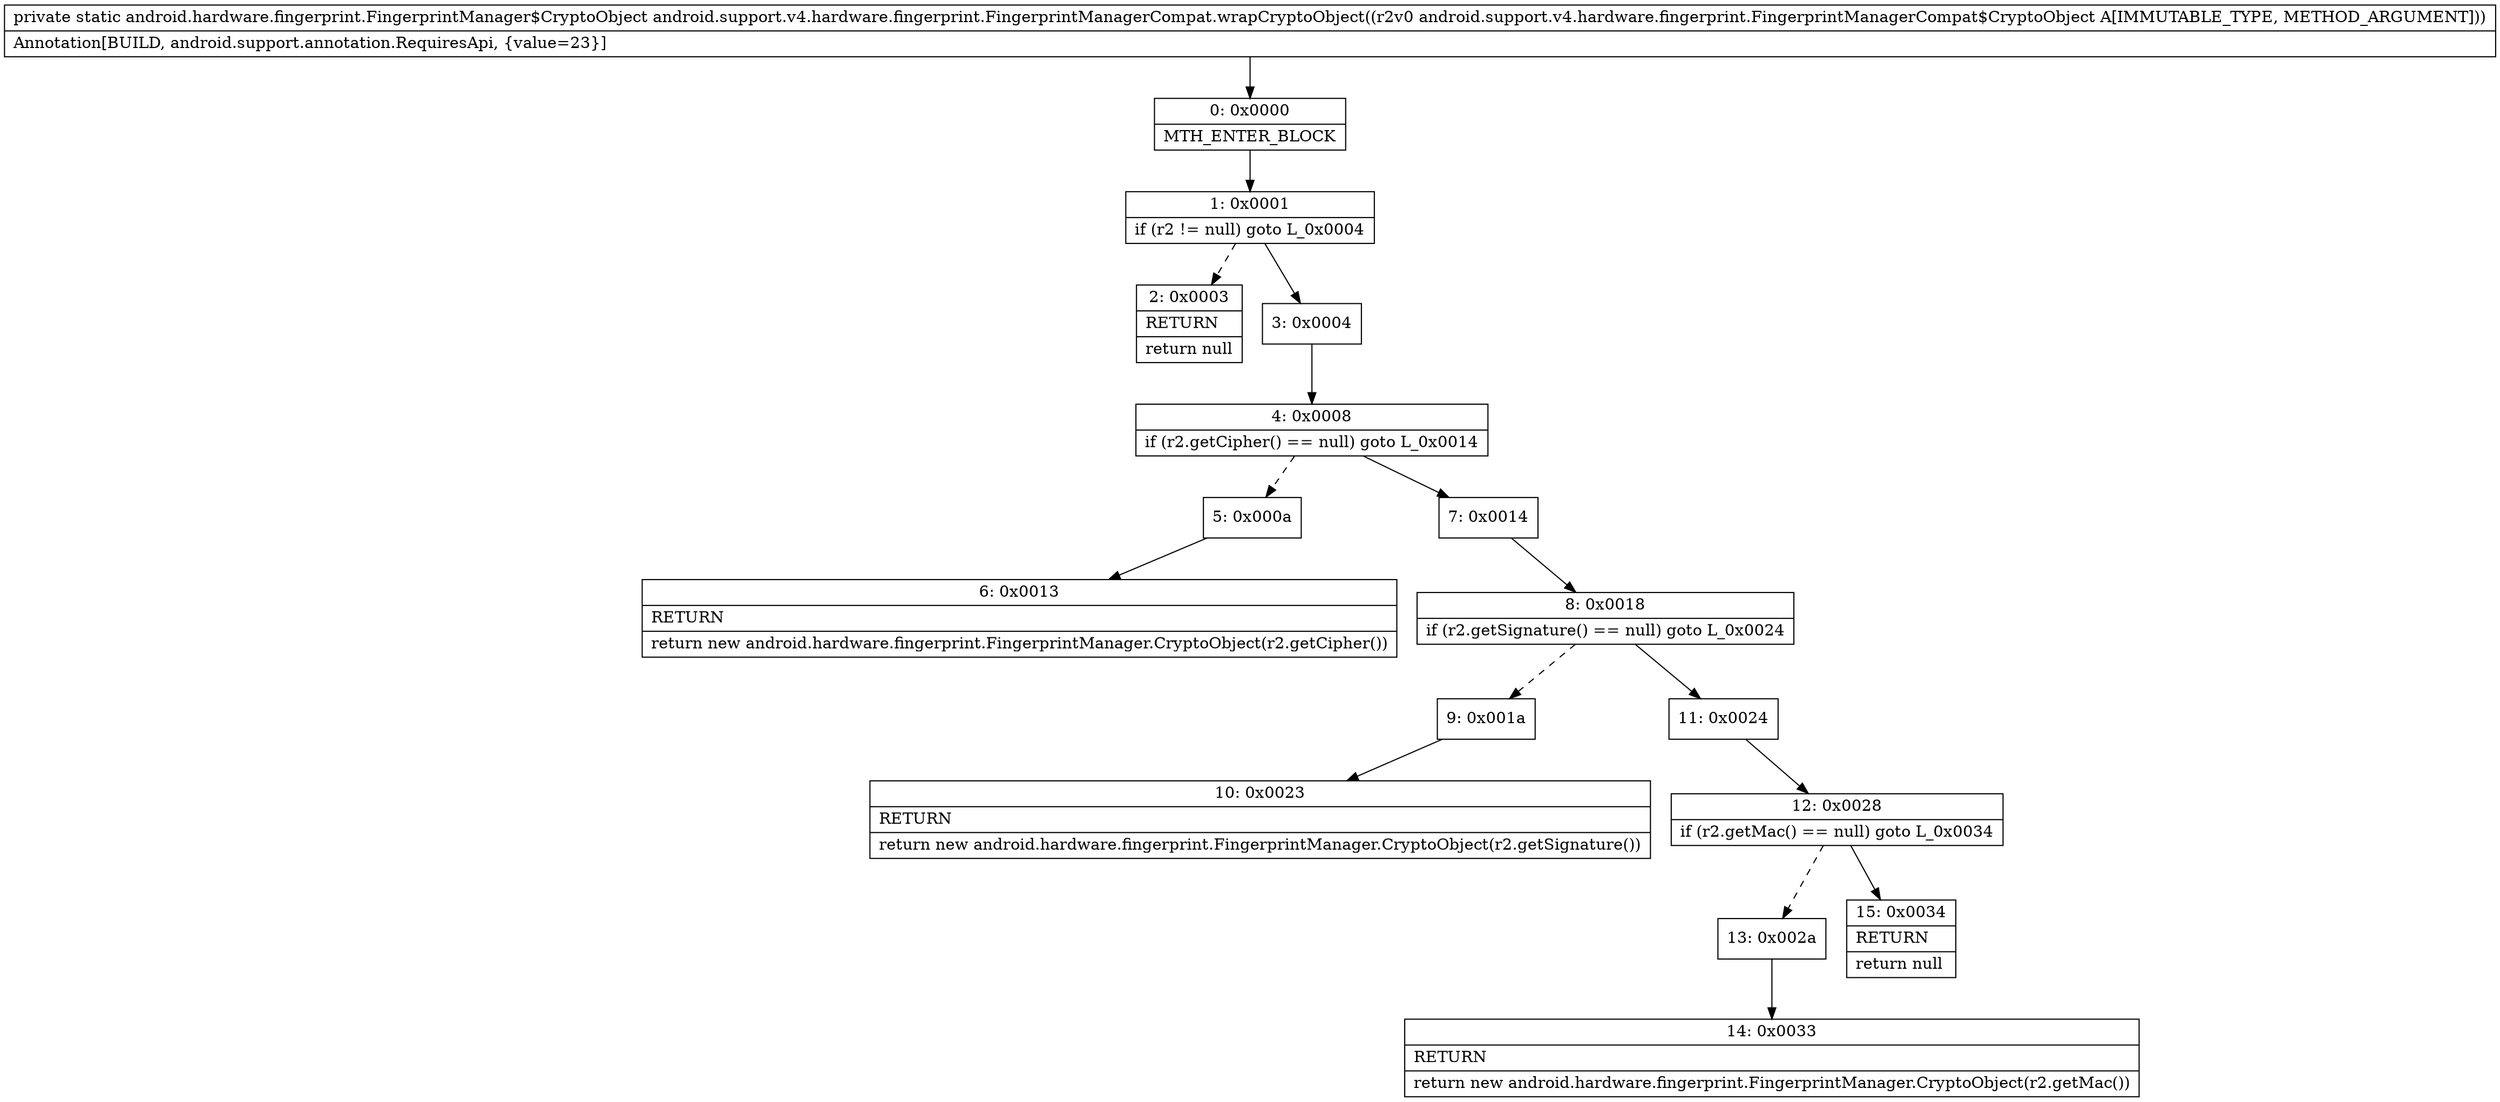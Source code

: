 digraph "CFG forandroid.support.v4.hardware.fingerprint.FingerprintManagerCompat.wrapCryptoObject(Landroid\/support\/v4\/hardware\/fingerprint\/FingerprintManagerCompat$CryptoObject;)Landroid\/hardware\/fingerprint\/FingerprintManager$CryptoObject;" {
Node_0 [shape=record,label="{0\:\ 0x0000|MTH_ENTER_BLOCK\l}"];
Node_1 [shape=record,label="{1\:\ 0x0001|if (r2 != null) goto L_0x0004\l}"];
Node_2 [shape=record,label="{2\:\ 0x0003|RETURN\l|return null\l}"];
Node_3 [shape=record,label="{3\:\ 0x0004}"];
Node_4 [shape=record,label="{4\:\ 0x0008|if (r2.getCipher() == null) goto L_0x0014\l}"];
Node_5 [shape=record,label="{5\:\ 0x000a}"];
Node_6 [shape=record,label="{6\:\ 0x0013|RETURN\l|return new android.hardware.fingerprint.FingerprintManager.CryptoObject(r2.getCipher())\l}"];
Node_7 [shape=record,label="{7\:\ 0x0014}"];
Node_8 [shape=record,label="{8\:\ 0x0018|if (r2.getSignature() == null) goto L_0x0024\l}"];
Node_9 [shape=record,label="{9\:\ 0x001a}"];
Node_10 [shape=record,label="{10\:\ 0x0023|RETURN\l|return new android.hardware.fingerprint.FingerprintManager.CryptoObject(r2.getSignature())\l}"];
Node_11 [shape=record,label="{11\:\ 0x0024}"];
Node_12 [shape=record,label="{12\:\ 0x0028|if (r2.getMac() == null) goto L_0x0034\l}"];
Node_13 [shape=record,label="{13\:\ 0x002a}"];
Node_14 [shape=record,label="{14\:\ 0x0033|RETURN\l|return new android.hardware.fingerprint.FingerprintManager.CryptoObject(r2.getMac())\l}"];
Node_15 [shape=record,label="{15\:\ 0x0034|RETURN\l|return null\l}"];
MethodNode[shape=record,label="{private static android.hardware.fingerprint.FingerprintManager$CryptoObject android.support.v4.hardware.fingerprint.FingerprintManagerCompat.wrapCryptoObject((r2v0 android.support.v4.hardware.fingerprint.FingerprintManagerCompat$CryptoObject A[IMMUTABLE_TYPE, METHOD_ARGUMENT]))  | Annotation[BUILD, android.support.annotation.RequiresApi, \{value=23\}]\l}"];
MethodNode -> Node_0;
Node_0 -> Node_1;
Node_1 -> Node_2[style=dashed];
Node_1 -> Node_3;
Node_3 -> Node_4;
Node_4 -> Node_5[style=dashed];
Node_4 -> Node_7;
Node_5 -> Node_6;
Node_7 -> Node_8;
Node_8 -> Node_9[style=dashed];
Node_8 -> Node_11;
Node_9 -> Node_10;
Node_11 -> Node_12;
Node_12 -> Node_13[style=dashed];
Node_12 -> Node_15;
Node_13 -> Node_14;
}

